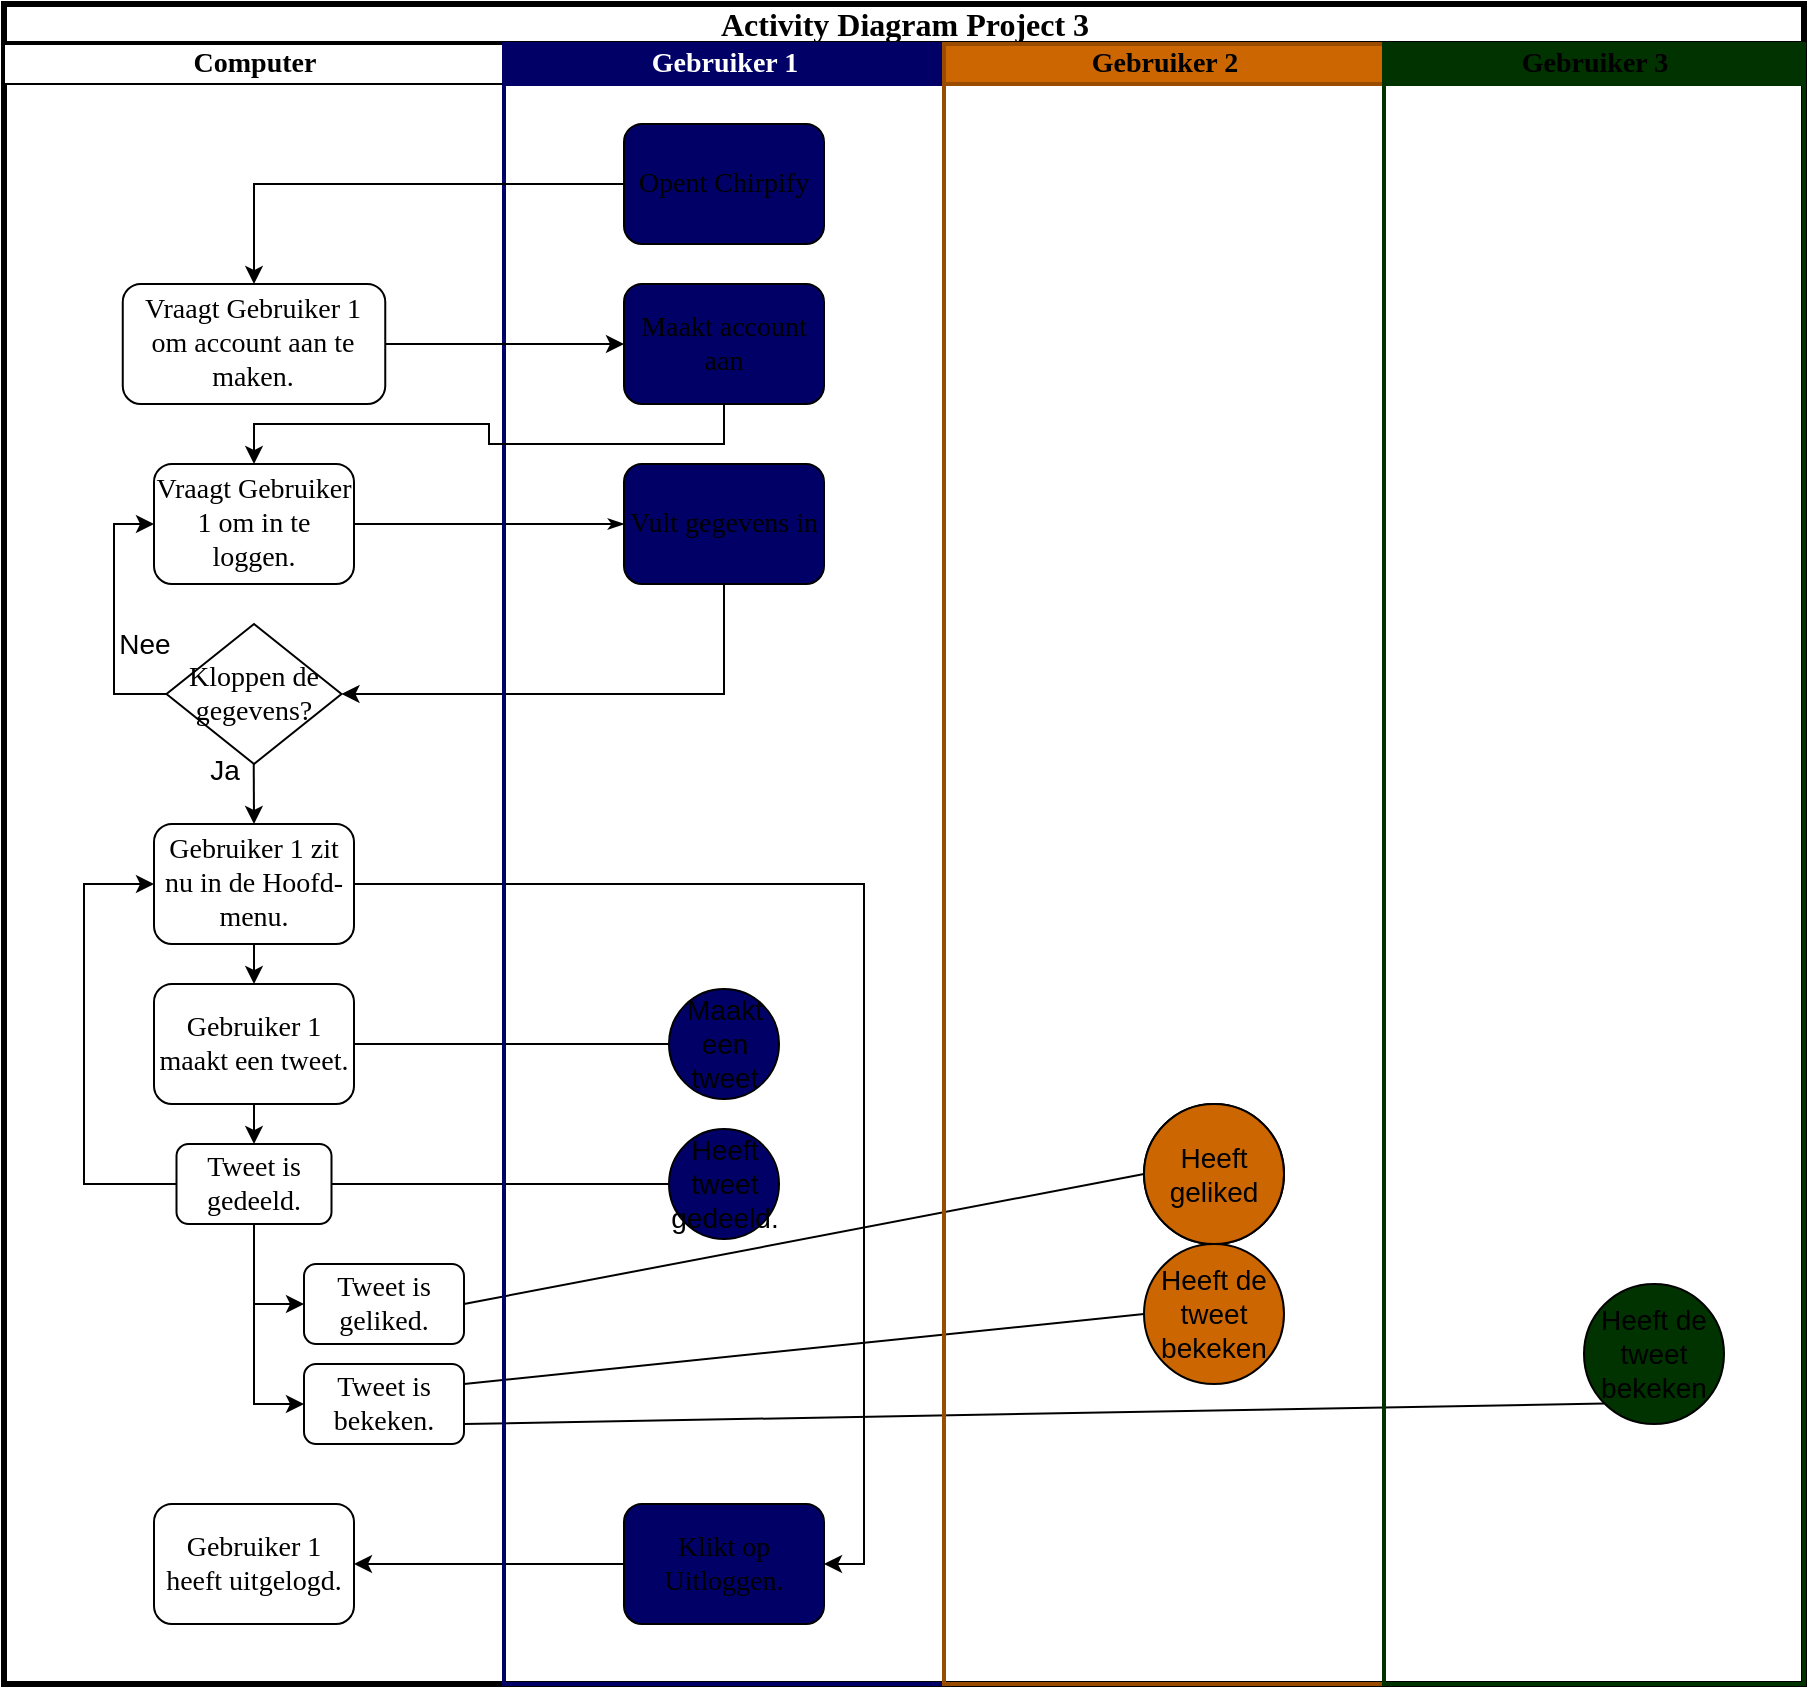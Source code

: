 <mxfile version="21.0.6" type="device"><diagram name="Page-1" id="74e2e168-ea6b-b213-b513-2b3c1d86103e"><mxGraphModel dx="1187" dy="684" grid="1" gridSize="10" guides="1" tooltips="1" connect="1" arrows="1" fold="1" page="1" pageScale="1" pageWidth="1100" pageHeight="850" background="none" math="0" shadow="0"><root><mxCell id="0"/><mxCell id="1" parent="0"/><mxCell id="77e6c97f196da883-1" value="&lt;font style=&quot;font-size: 16px;&quot;&gt;Activity Diagram Project 3&lt;/font&gt;" style="swimlane;html=1;childLayout=stackLayout;startSize=20;rounded=0;shadow=0;labelBackgroundColor=none;strokeWidth=3;fontFamily=Verdana;fontSize=14;align=center;rotation=0;spacing=2;" parent="1" vertex="1"><mxGeometry x="70" y="40" width="900" height="840" as="geometry"/></mxCell><mxCell id="77e6c97f196da883-2" value="Computer" style="swimlane;html=1;startSize=20;fontSize=14;fontFamily=Verdana;spacing=2;" parent="77e6c97f196da883-1" vertex="1"><mxGeometry y="20" width="250" height="820" as="geometry"/></mxCell><mxCell id="77e6c97f196da883-8" value="&lt;font style=&quot;font-size: 14px;&quot;&gt;Vraagt Gebruiker 1 om in te loggen.&lt;/font&gt;" style="rounded=1;whiteSpace=wrap;html=1;shadow=0;labelBackgroundColor=none;strokeWidth=1;fontFamily=Verdana;fontSize=14;align=center;spacing=2;" parent="77e6c97f196da883-2" vertex="1"><mxGeometry x="75" y="210" width="100" height="60" as="geometry"/></mxCell><mxCell id="cOklh6y0qmUEOlMpWWUL-2" style="edgeStyle=orthogonalEdgeStyle;rounded=0;orthogonalLoop=1;jettySize=auto;html=1;exitX=0;exitY=0.5;exitDx=0;exitDy=0;entryX=0;entryY=0.5;entryDx=0;entryDy=0;fontSize=14;spacing=2;" parent="77e6c97f196da883-2" source="cOklh6y0qmUEOlMpWWUL-1" target="77e6c97f196da883-8" edge="1"><mxGeometry relative="1" as="geometry"/></mxCell><mxCell id="cOklh6y0qmUEOlMpWWUL-3" value="Nee" style="edgeLabel;html=1;align=center;verticalAlign=middle;resizable=0;points=[];rotation=0;fontSize=14;spacing=2;" parent="cOklh6y0qmUEOlMpWWUL-2" vertex="1" connectable="0"><mxGeometry x="-0.32" y="1" relative="1" as="geometry"><mxPoint x="16" y="-7" as="offset"/></mxGeometry></mxCell><mxCell id="cOklh6y0qmUEOlMpWWUL-1" value="Kloppen de gegevens?" style="rhombus;whiteSpace=wrap;html=1;rounded=0;shadow=0;labelBackgroundColor=none;strokeWidth=1;fontFamily=Verdana;fontSize=14;align=center;spacing=2;" parent="77e6c97f196da883-2" vertex="1"><mxGeometry x="81.25" y="290" width="87.5" height="70" as="geometry"/></mxCell><mxCell id="cOklh6y0qmUEOlMpWWUL-12" style="edgeStyle=orthogonalEdgeStyle;rounded=0;orthogonalLoop=1;jettySize=auto;html=1;exitX=0.5;exitY=1;exitDx=0;exitDy=0;entryX=0.5;entryY=0;entryDx=0;entryDy=0;fontSize=14;spacing=2;" parent="77e6c97f196da883-2" source="77e6c97f196da883-12" target="cOklh6y0qmUEOlMpWWUL-9" edge="1"><mxGeometry relative="1" as="geometry"/></mxCell><mxCell id="77e6c97f196da883-12" value="Gebruiker 1 zit nu in de Hoofd-menu." style="rounded=1;whiteSpace=wrap;html=1;shadow=0;labelBackgroundColor=none;strokeWidth=1;fontFamily=Verdana;fontSize=14;align=center;spacing=2;" parent="77e6c97f196da883-2" vertex="1"><mxGeometry x="75" y="390" width="100" height="60" as="geometry"/></mxCell><mxCell id="cOklh6y0qmUEOlMpWWUL-6" style="edgeStyle=orthogonalEdgeStyle;rounded=0;orthogonalLoop=1;jettySize=auto;html=1;exitX=0.5;exitY=1;exitDx=0;exitDy=0;entryX=0.5;entryY=0;entryDx=0;entryDy=0;fontSize=14;spacing=2;" parent="77e6c97f196da883-2" target="77e6c97f196da883-12" edge="1"><mxGeometry relative="1" as="geometry"><mxPoint x="124.86" y="360" as="sourcePoint"/><mxPoint x="124.86" y="410" as="targetPoint"/></mxGeometry></mxCell><mxCell id="cOklh6y0qmUEOlMpWWUL-7" value="Ja" style="edgeLabel;html=1;align=center;verticalAlign=middle;resizable=0;points=[];fontSize=14;spacing=2;" parent="cOklh6y0qmUEOlMpWWUL-6" vertex="1" connectable="0"><mxGeometry x="-0.233" relative="1" as="geometry"><mxPoint x="-15" y="-9" as="offset"/></mxGeometry></mxCell><mxCell id="cOklh6y0qmUEOlMpWWUL-14" style="edgeStyle=orthogonalEdgeStyle;rounded=0;orthogonalLoop=1;jettySize=auto;html=1;exitX=0.5;exitY=1;exitDx=0;exitDy=0;entryX=0.5;entryY=0;entryDx=0;entryDy=0;fontSize=14;spacing=2;" parent="77e6c97f196da883-2" source="cOklh6y0qmUEOlMpWWUL-9" target="cOklh6y0qmUEOlMpWWUL-13" edge="1"><mxGeometry relative="1" as="geometry"/></mxCell><mxCell id="cOklh6y0qmUEOlMpWWUL-9" value="Gebruiker 1 maakt een tweet." style="rounded=1;whiteSpace=wrap;html=1;shadow=0;labelBackgroundColor=none;strokeWidth=1;fontFamily=Verdana;fontSize=14;align=center;spacing=2;" parent="77e6c97f196da883-2" vertex="1"><mxGeometry x="75" y="470" width="100" height="60" as="geometry"/></mxCell><mxCell id="cOklh6y0qmUEOlMpWWUL-27" style="edgeStyle=orthogonalEdgeStyle;rounded=0;orthogonalLoop=1;jettySize=auto;html=1;exitX=0.5;exitY=1;exitDx=0;exitDy=0;entryX=0;entryY=0.5;entryDx=0;entryDy=0;fontSize=14;spacing=2;" parent="77e6c97f196da883-2" source="cOklh6y0qmUEOlMpWWUL-13" target="cOklh6y0qmUEOlMpWWUL-16" edge="1"><mxGeometry relative="1" as="geometry"/></mxCell><mxCell id="cOklh6y0qmUEOlMpWWUL-28" style="edgeStyle=orthogonalEdgeStyle;rounded=0;orthogonalLoop=1;jettySize=auto;html=1;exitX=0.5;exitY=1;exitDx=0;exitDy=0;entryX=0;entryY=0.5;entryDx=0;entryDy=0;fontSize=14;spacing=2;" parent="77e6c97f196da883-2" source="cOklh6y0qmUEOlMpWWUL-13" target="cOklh6y0qmUEOlMpWWUL-15" edge="1"><mxGeometry relative="1" as="geometry"><mxPoint x="140" y="640" as="targetPoint"/><Array as="points"><mxPoint x="125" y="630"/></Array></mxGeometry></mxCell><mxCell id="cOklh6y0qmUEOlMpWWUL-36" style="edgeStyle=orthogonalEdgeStyle;rounded=0;orthogonalLoop=1;jettySize=auto;html=1;exitX=0;exitY=0.5;exitDx=0;exitDy=0;entryX=0;entryY=0.5;entryDx=0;entryDy=0;fontSize=14;spacing=2;" parent="77e6c97f196da883-2" source="cOklh6y0qmUEOlMpWWUL-13" target="77e6c97f196da883-12" edge="1"><mxGeometry relative="1" as="geometry"><Array as="points"><mxPoint x="40" y="570"/><mxPoint x="40" y="420"/></Array></mxGeometry></mxCell><mxCell id="cOklh6y0qmUEOlMpWWUL-13" value="Tweet is gedeeld." style="rounded=1;whiteSpace=wrap;html=1;shadow=0;labelBackgroundColor=none;strokeWidth=1;fontFamily=Verdana;fontSize=14;align=center;spacing=2;" parent="77e6c97f196da883-2" vertex="1"><mxGeometry x="86.25" y="550" width="77.5" height="40" as="geometry"/></mxCell><mxCell id="cOklh6y0qmUEOlMpWWUL-15" value="Tweet is geliked." style="rounded=1;whiteSpace=wrap;html=1;shadow=0;labelBackgroundColor=none;strokeWidth=1;fontFamily=Verdana;fontSize=14;align=center;spacing=2;" parent="77e6c97f196da883-2" vertex="1"><mxGeometry x="150" y="610" width="80" height="40" as="geometry"/></mxCell><mxCell id="cOklh6y0qmUEOlMpWWUL-16" value="Tweet is bekeken." style="rounded=1;whiteSpace=wrap;html=1;shadow=0;labelBackgroundColor=none;strokeWidth=1;fontFamily=Verdana;fontSize=14;align=center;spacing=2;" parent="77e6c97f196da883-2" vertex="1"><mxGeometry x="150" y="660" width="80" height="40" as="geometry"/></mxCell><mxCell id="cOklh6y0qmUEOlMpWWUL-32" value="Gebruiker 1 heeft uitgelogd." style="rounded=1;whiteSpace=wrap;html=1;shadow=0;labelBackgroundColor=none;strokeWidth=1;fontFamily=Verdana;fontSize=14;align=center;spacing=2;" parent="77e6c97f196da883-2" vertex="1"><mxGeometry x="75" y="730" width="100" height="60" as="geometry"/></mxCell><mxCell id="9puFiFUdCJZ4sjXddCdd-1" value="&lt;font style=&quot;font-size: 14px;&quot;&gt;Vraagt Gebruiker 1 om account aan te maken.&lt;/font&gt;" style="rounded=1;whiteSpace=wrap;html=1;shadow=0;labelBackgroundColor=none;strokeWidth=1;fontFamily=Verdana;fontSize=14;align=center;spacing=2;" vertex="1" parent="77e6c97f196da883-2"><mxGeometry x="59.38" y="120" width="131.25" height="60" as="geometry"/></mxCell><mxCell id="77e6c97f196da883-26" style="edgeStyle=orthogonalEdgeStyle;rounded=1;html=1;labelBackgroundColor=none;startArrow=none;startFill=0;startSize=5;endArrow=classicThin;endFill=1;endSize=5;jettySize=auto;orthogonalLoop=1;strokeWidth=1;fontFamily=Verdana;fontSize=14;spacing=2;" parent="77e6c97f196da883-1" source="77e6c97f196da883-8" target="77e6c97f196da883-11" edge="1"><mxGeometry relative="1" as="geometry"/></mxCell><mxCell id="cOklh6y0qmUEOlMpWWUL-8" style="edgeStyle=orthogonalEdgeStyle;rounded=0;orthogonalLoop=1;jettySize=auto;html=1;exitX=0.5;exitY=1;exitDx=0;exitDy=0;entryX=1;entryY=0.5;entryDx=0;entryDy=0;fontSize=14;spacing=2;" parent="77e6c97f196da883-1" source="77e6c97f196da883-11" target="cOklh6y0qmUEOlMpWWUL-1" edge="1"><mxGeometry relative="1" as="geometry"/></mxCell><mxCell id="cOklh6y0qmUEOlMpWWUL-11" value="" style="endArrow=none;html=1;rounded=0;entryX=0;entryY=0.5;entryDx=0;entryDy=0;exitX=1;exitY=0.5;exitDx=0;exitDy=0;fontSize=14;spacing=2;" parent="77e6c97f196da883-1" source="cOklh6y0qmUEOlMpWWUL-9" target="cOklh6y0qmUEOlMpWWUL-10" edge="1"><mxGeometry width="50" height="50" relative="1" as="geometry"><mxPoint x="240" y="550" as="sourcePoint"/><mxPoint x="290" y="500" as="targetPoint"/></mxGeometry></mxCell><mxCell id="cOklh6y0qmUEOlMpWWUL-24" value="" style="endArrow=none;html=1;rounded=0;entryX=0;entryY=0.5;entryDx=0;entryDy=0;exitX=1;exitY=0.5;exitDx=0;exitDy=0;fontSize=14;spacing=2;" parent="77e6c97f196da883-1" source="cOklh6y0qmUEOlMpWWUL-15" target="cOklh6y0qmUEOlMpWWUL-20" edge="1"><mxGeometry width="50" height="50" relative="1" as="geometry"><mxPoint x="320" y="640" as="sourcePoint"/><mxPoint x="540" y="590" as="targetPoint"/></mxGeometry></mxCell><mxCell id="cOklh6y0qmUEOlMpWWUL-25" value="" style="endArrow=none;html=1;rounded=0;entryX=0;entryY=0.5;entryDx=0;entryDy=0;exitX=1;exitY=0.25;exitDx=0;exitDy=0;fontSize=14;spacing=2;" parent="77e6c97f196da883-1" source="cOklh6y0qmUEOlMpWWUL-16" target="cOklh6y0qmUEOlMpWWUL-21" edge="1"><mxGeometry width="50" height="50" relative="1" as="geometry"><mxPoint x="250" y="690" as="sourcePoint"/><mxPoint x="715" y="620" as="targetPoint"/></mxGeometry></mxCell><mxCell id="cOklh6y0qmUEOlMpWWUL-26" value="" style="endArrow=none;html=1;rounded=0;exitX=1;exitY=0.75;exitDx=0;exitDy=0;entryX=0;entryY=1;entryDx=0;entryDy=0;fontSize=14;spacing=2;" parent="77e6c97f196da883-1" source="cOklh6y0qmUEOlMpWWUL-16" target="cOklh6y0qmUEOlMpWWUL-23" edge="1"><mxGeometry width="50" height="50" relative="1" as="geometry"><mxPoint x="440" y="780" as="sourcePoint"/><mxPoint x="490" y="730" as="targetPoint"/></mxGeometry></mxCell><mxCell id="cOklh6y0qmUEOlMpWWUL-35" value="" style="endArrow=none;html=1;rounded=0;exitX=1;exitY=0.5;exitDx=0;exitDy=0;entryX=0;entryY=0.5;entryDx=0;entryDy=0;fontSize=14;spacing=2;" parent="77e6c97f196da883-1" source="cOklh6y0qmUEOlMpWWUL-13" target="cOklh6y0qmUEOlMpWWUL-34" edge="1"><mxGeometry width="50" height="50" relative="1" as="geometry"><mxPoint x="230" y="620" as="sourcePoint"/><mxPoint x="280" y="570" as="targetPoint"/></mxGeometry></mxCell><mxCell id="cOklh6y0qmUEOlMpWWUL-37" style="edgeStyle=orthogonalEdgeStyle;rounded=0;orthogonalLoop=1;jettySize=auto;html=1;exitX=1;exitY=0.5;exitDx=0;exitDy=0;entryX=1;entryY=0.5;entryDx=0;entryDy=0;fontSize=14;spacing=2;" parent="77e6c97f196da883-1" source="77e6c97f196da883-12" target="cOklh6y0qmUEOlMpWWUL-33" edge="1"><mxGeometry relative="1" as="geometry"/></mxCell><mxCell id="cOklh6y0qmUEOlMpWWUL-38" style="edgeStyle=orthogonalEdgeStyle;rounded=0;orthogonalLoop=1;jettySize=auto;html=1;exitX=0;exitY=0.5;exitDx=0;exitDy=0;entryX=1;entryY=0.5;entryDx=0;entryDy=0;fontSize=14;spacing=2;" parent="77e6c97f196da883-1" source="cOklh6y0qmUEOlMpWWUL-33" target="cOklh6y0qmUEOlMpWWUL-32" edge="1"><mxGeometry relative="1" as="geometry"/></mxCell><mxCell id="77e6c97f196da883-3" value="Gebruiker 1" style="swimlane;html=1;startSize=20;fontSize=14;fontFamily=Verdana;fillColor=#000066;strokeColor=#000066;shadow=0;fontColor=#FFFFFF;strokeWidth=2;spacing=2;" parent="77e6c97f196da883-1" vertex="1"><mxGeometry x="250" y="20" width="220" height="820" as="geometry"/></mxCell><mxCell id="77e6c97f196da883-11" value="Vult gegevens in" style="rounded=1;whiteSpace=wrap;html=1;shadow=0;labelBackgroundColor=none;strokeWidth=1;fontFamily=Verdana;fontSize=14;align=center;fillColor=#000066;spacing=2;" parent="77e6c97f196da883-3" vertex="1"><mxGeometry x="60" y="210" width="100" height="60" as="geometry"/></mxCell><mxCell id="cOklh6y0qmUEOlMpWWUL-10" value="Maakt een tweet" style="ellipse;whiteSpace=wrap;html=1;aspect=fixed;fontSize=14;fillColor=#000066;spacing=2;" parent="77e6c97f196da883-3" vertex="1"><mxGeometry x="82.5" y="472.5" width="55" height="55" as="geometry"/></mxCell><mxCell id="cOklh6y0qmUEOlMpWWUL-33" value="Klikt op Uitloggen." style="rounded=1;whiteSpace=wrap;html=1;shadow=0;labelBackgroundColor=none;strokeWidth=1;fontFamily=Verdana;fontSize=14;align=center;fillColor=#000066;spacing=2;" parent="77e6c97f196da883-3" vertex="1"><mxGeometry x="60" y="730" width="100" height="60" as="geometry"/></mxCell><mxCell id="cOklh6y0qmUEOlMpWWUL-34" value="Heeft tweet gedeeld." style="ellipse;whiteSpace=wrap;html=1;aspect=fixed;fontSize=14;fillColor=#000066;spacing=2;" parent="77e6c97f196da883-3" vertex="1"><mxGeometry x="82.5" y="542.5" width="55" height="55" as="geometry"/></mxCell><mxCell id="9puFiFUdCJZ4sjXddCdd-2" value="Opent Chirpify" style="rounded=1;whiteSpace=wrap;html=1;shadow=0;labelBackgroundColor=none;strokeWidth=1;fontFamily=Verdana;fontSize=14;align=center;fillColor=#000066;spacing=2;" vertex="1" parent="77e6c97f196da883-3"><mxGeometry x="60" y="40" width="100" height="60" as="geometry"/></mxCell><mxCell id="9puFiFUdCJZ4sjXddCdd-4" value="Maakt account aan" style="rounded=1;whiteSpace=wrap;html=1;shadow=0;labelBackgroundColor=none;strokeWidth=1;fontFamily=Verdana;fontSize=14;align=center;fillColor=#000066;spacing=2;" vertex="1" parent="77e6c97f196da883-3"><mxGeometry x="60" y="120" width="100" height="60" as="geometry"/></mxCell><mxCell id="77e6c97f196da883-4" value="Gebruiker 2" style="swimlane;html=1;startSize=20;fontSize=14;fontFamily=Verdana;fillColor=#CC6600;strokeColor=#994C00;strokeWidth=2;spacing=2;" parent="77e6c97f196da883-1" vertex="1"><mxGeometry x="470" y="20" width="220" height="820" as="geometry"/></mxCell><mxCell id="cOklh6y0qmUEOlMpWWUL-20" value="Heeft geliked" style="ellipse;whiteSpace=wrap;html=1;aspect=fixed;fontSize=14;fillColor=#994C00;spacing=2;" parent="77e6c97f196da883-4" vertex="1"><mxGeometry x="100" y="530" width="70" height="70" as="geometry"/></mxCell><mxCell id="cOklh6y0qmUEOlMpWWUL-21" value="Heeft de tweet bekeken" style="ellipse;whiteSpace=wrap;html=1;aspect=fixed;fontSize=14;fillColor=#CC6600;spacing=2;" parent="77e6c97f196da883-4" vertex="1"><mxGeometry x="100" y="600" width="70" height="70" as="geometry"/></mxCell><mxCell id="cOklh6y0qmUEOlMpWWUL-39" value="Heeft geliked" style="ellipse;whiteSpace=wrap;html=1;aspect=fixed;fontSize=14;fillColor=#CC6600;spacing=2;" parent="77e6c97f196da883-4" vertex="1"><mxGeometry x="100" y="530" width="70" height="70" as="geometry"/></mxCell><mxCell id="77e6c97f196da883-5" value="Gebruiker 3" style="swimlane;html=1;startSize=20;fontSize=14;fontFamily=Verdana;fillColor=#003300;strokeColor=#003300;strokeWidth=2;spacing=2;" parent="77e6c97f196da883-1" vertex="1"><mxGeometry x="690" y="20" width="210" height="820" as="geometry"/></mxCell><mxCell id="cOklh6y0qmUEOlMpWWUL-23" value="Heeft de tweet bekeken" style="ellipse;whiteSpace=wrap;html=1;aspect=fixed;fontSize=14;fillColor=#003300;spacing=2;" parent="77e6c97f196da883-5" vertex="1"><mxGeometry x="100" y="620" width="70" height="70" as="geometry"/></mxCell><mxCell id="9puFiFUdCJZ4sjXddCdd-3" style="edgeStyle=orthogonalEdgeStyle;rounded=0;orthogonalLoop=1;jettySize=auto;html=1;exitX=0;exitY=0.5;exitDx=0;exitDy=0;entryX=0.5;entryY=0;entryDx=0;entryDy=0;" edge="1" parent="77e6c97f196da883-1" source="9puFiFUdCJZ4sjXddCdd-2" target="9puFiFUdCJZ4sjXddCdd-1"><mxGeometry relative="1" as="geometry"/></mxCell><mxCell id="9puFiFUdCJZ4sjXddCdd-5" style="edgeStyle=orthogonalEdgeStyle;rounded=0;orthogonalLoop=1;jettySize=auto;html=1;exitX=1;exitY=0.5;exitDx=0;exitDy=0;entryX=0;entryY=0.5;entryDx=0;entryDy=0;" edge="1" parent="77e6c97f196da883-1" source="9puFiFUdCJZ4sjXddCdd-1" target="9puFiFUdCJZ4sjXddCdd-4"><mxGeometry relative="1" as="geometry"/></mxCell><mxCell id="9puFiFUdCJZ4sjXddCdd-6" style="edgeStyle=orthogonalEdgeStyle;rounded=0;orthogonalLoop=1;jettySize=auto;html=1;exitX=0.5;exitY=1;exitDx=0;exitDy=0;entryX=0.5;entryY=0;entryDx=0;entryDy=0;" edge="1" parent="77e6c97f196da883-1" source="9puFiFUdCJZ4sjXddCdd-4" target="77e6c97f196da883-8"><mxGeometry relative="1" as="geometry"/></mxCell></root></mxGraphModel></diagram></mxfile>